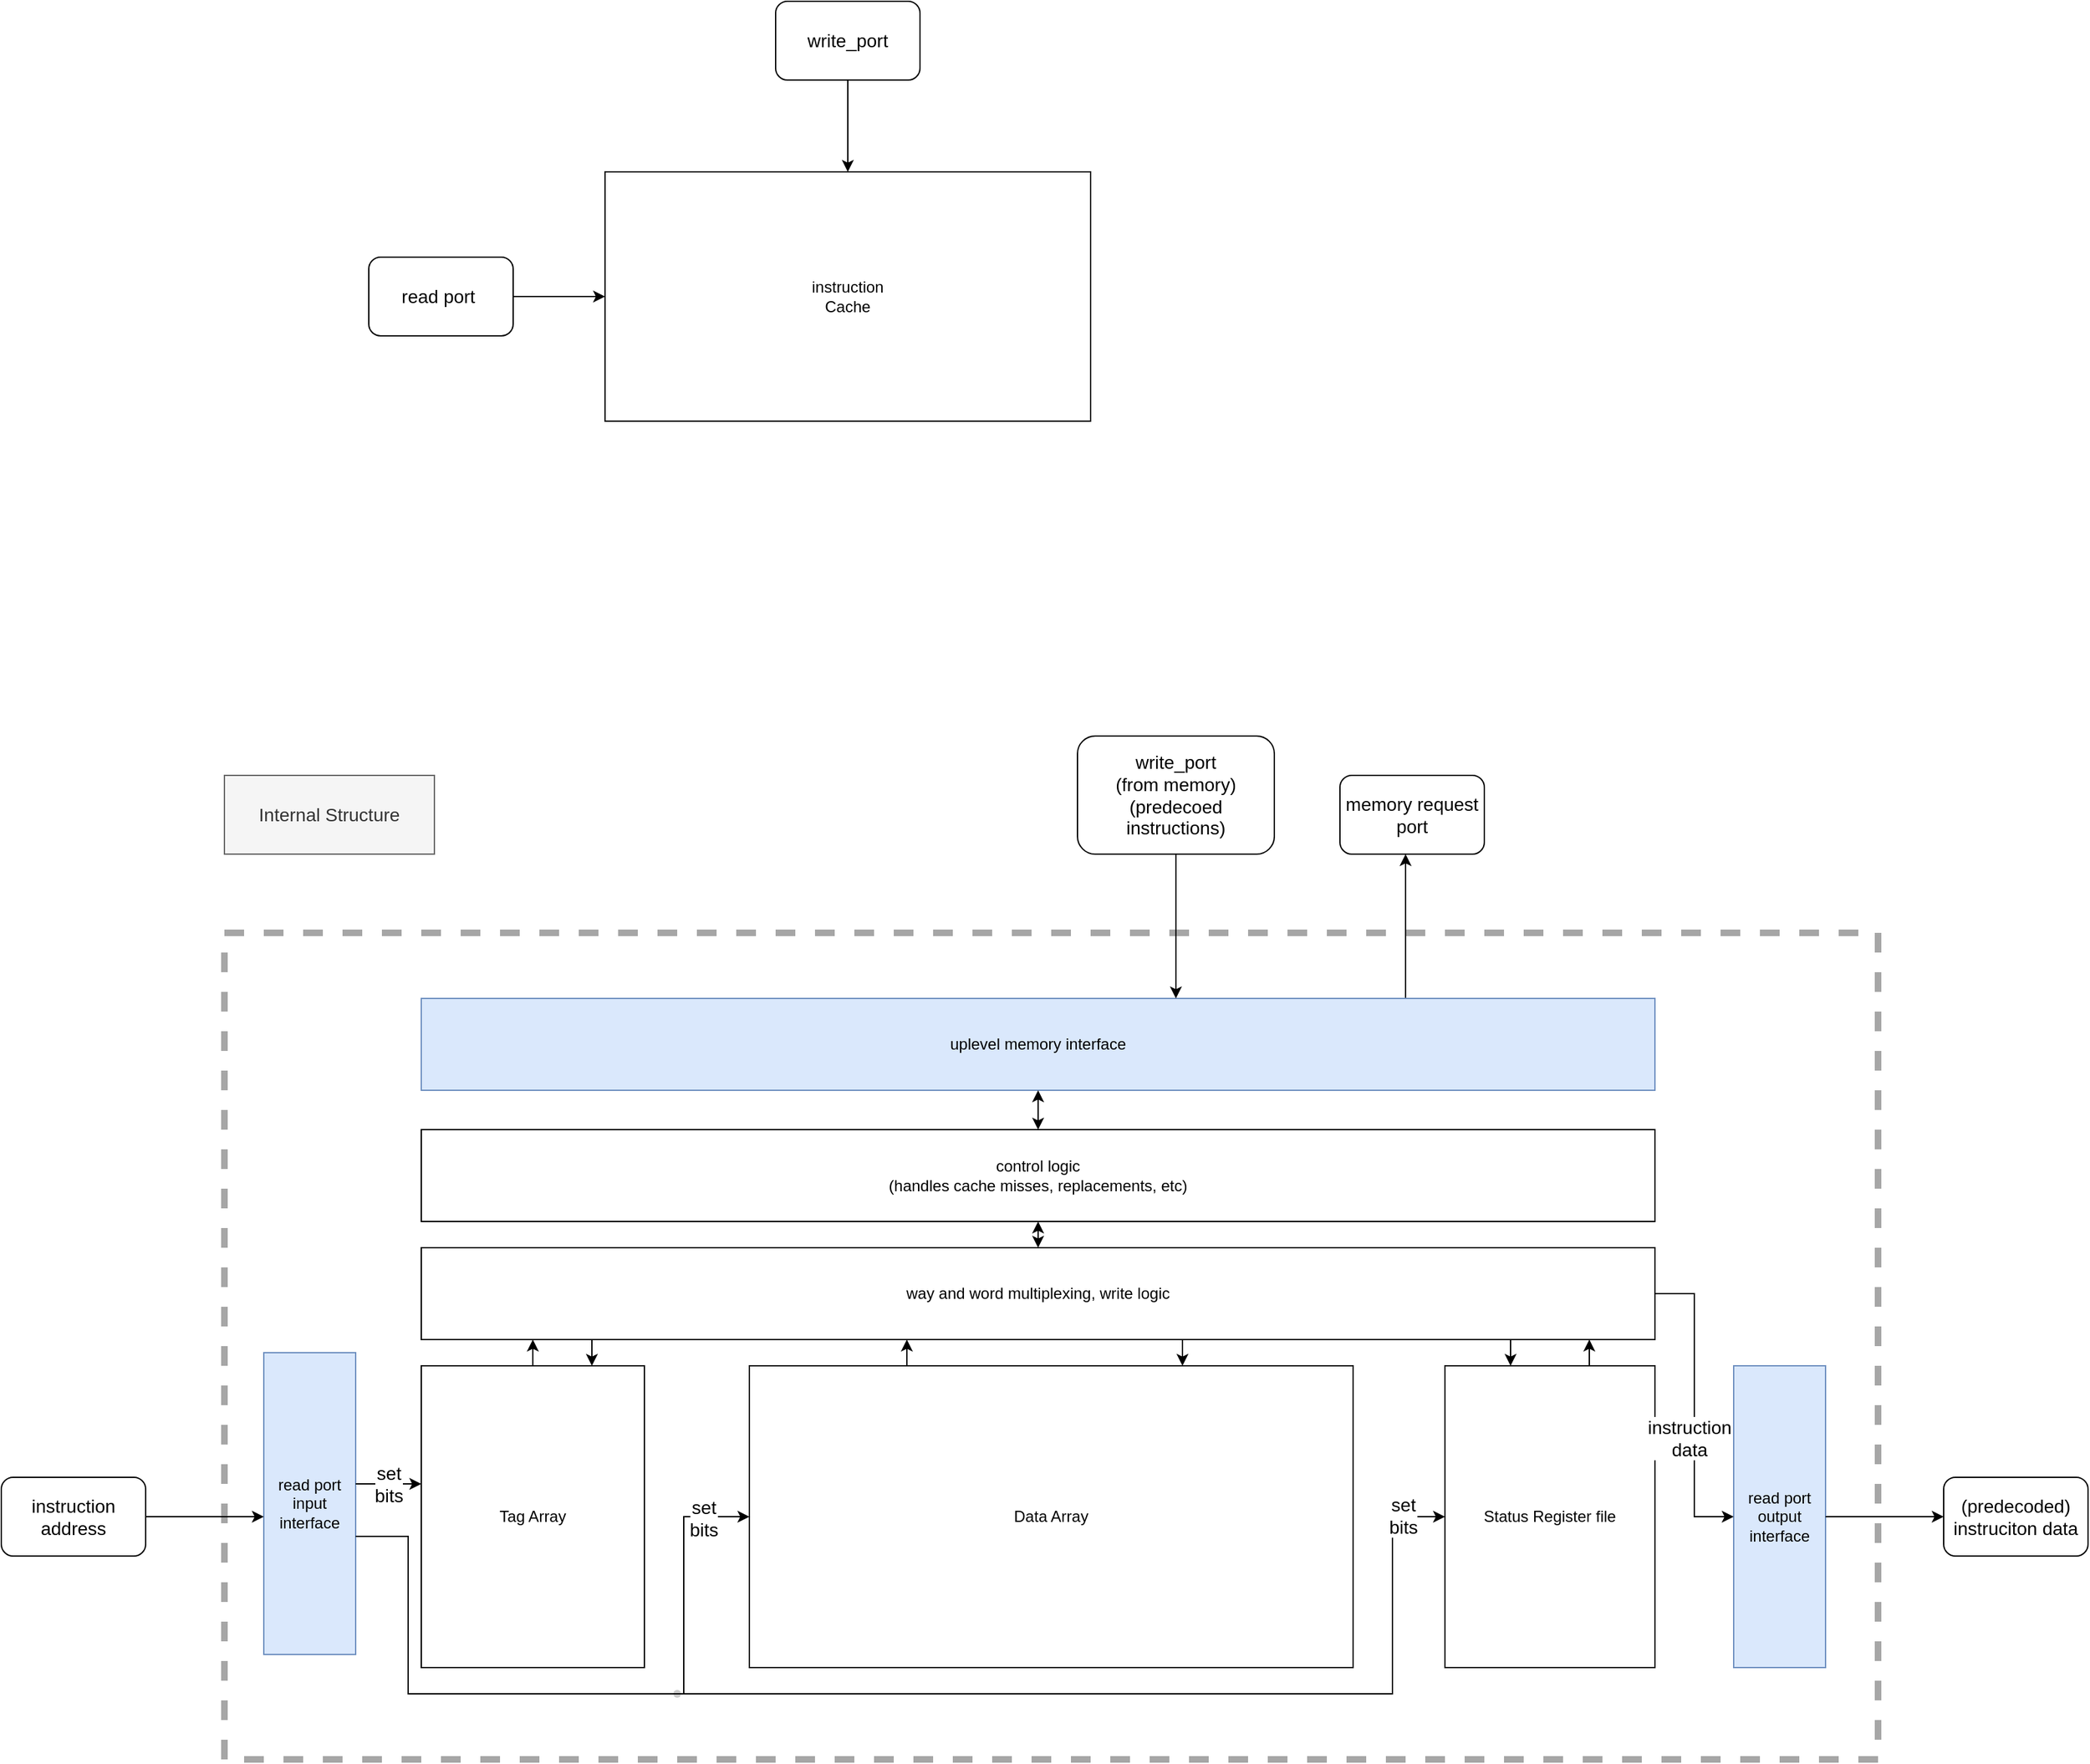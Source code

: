 <mxfile version="20.3.0" type="device"><diagram id="p-iPQqamaSTX_yFzceob" name="Page-1"><mxGraphModel dx="4260" dy="3295" grid="1" gridSize="10" guides="1" tooltips="1" connect="1" arrows="1" fold="1" page="1" pageScale="1" pageWidth="850" pageHeight="1100" math="0" shadow="0"><root><mxCell id="0"/><mxCell id="1" parent="0"/><mxCell id="edJe41Q7wSMMJWLN9a68-1" value="instruction &lt;br&gt;Cache" style="rounded=0;whiteSpace=wrap;html=1;" parent="1" vertex="1"><mxGeometry x="290" y="90" width="370" height="190" as="geometry"/></mxCell><mxCell id="edJe41Q7wSMMJWLN9a68-2" value="" style="endArrow=classic;html=1;rounded=0;edgeStyle=orthogonalEdgeStyle;" parent="1" source="edJe41Q7wSMMJWLN9a68-4" target="edJe41Q7wSMMJWLN9a68-1" edge="1"><mxGeometry width="50" height="50" relative="1" as="geometry"><mxPoint x="150" y="190" as="sourcePoint"/><mxPoint x="50" y="150" as="targetPoint"/><Array as="points"/></mxGeometry></mxCell><mxCell id="edJe41Q7wSMMJWLN9a68-4" value="read port&amp;nbsp;&lt;br&gt;" style="text;html=1;strokeColor=default;fillColor=none;align=center;verticalAlign=middle;whiteSpace=wrap;rounded=1;fontSize=14;" parent="1" vertex="1"><mxGeometry x="110" y="155" width="110" height="60" as="geometry"/></mxCell><mxCell id="edJe41Q7wSMMJWLN9a68-6" style="edgeStyle=orthogonalEdgeStyle;rounded=0;orthogonalLoop=1;jettySize=auto;html=1;fontSize=14;" parent="1" source="edJe41Q7wSMMJWLN9a68-5" target="edJe41Q7wSMMJWLN9a68-1" edge="1"><mxGeometry relative="1" as="geometry"/></mxCell><mxCell id="edJe41Q7wSMMJWLN9a68-5" value="write_port" style="text;html=1;strokeColor=default;fillColor=none;align=center;verticalAlign=middle;whiteSpace=wrap;rounded=1;fontSize=14;" parent="1" vertex="1"><mxGeometry x="420" y="-40" width="110" height="60" as="geometry"/></mxCell><mxCell id="edJe41Q7wSMMJWLN9a68-7" value="Internal Structure" style="text;html=1;strokeColor=#666666;fillColor=#f5f5f5;align=center;verticalAlign=middle;whiteSpace=wrap;rounded=0;fontSize=14;fontColor=#333333;" parent="1" vertex="1"><mxGeometry y="550" width="160" height="60" as="geometry"/></mxCell><mxCell id="edJe41Q7wSMMJWLN9a68-8" value="" style="rounded=0;whiteSpace=wrap;html=1;fillColor=none;dashed=1;strokeWidth=5;strokeColor=#A6A6A6;pointerEvents=0;" parent="1" vertex="1"><mxGeometry y="670" width="1260" height="630" as="geometry"/></mxCell><mxCell id="edJe41Q7wSMMJWLN9a68-9" value="Tag Array" style="rounded=0;whiteSpace=wrap;html=1;" parent="1" vertex="1"><mxGeometry x="150" y="1000" width="170" height="230" as="geometry"/></mxCell><mxCell id="edJe41Q7wSMMJWLN9a68-10" value="Data Array" style="rounded=0;whiteSpace=wrap;html=1;" parent="1" vertex="1"><mxGeometry x="400" y="1000" width="460" height="230" as="geometry"/></mxCell><mxCell id="edJe41Q7wSMMJWLN9a68-11" value="Status Register file" style="rounded=0;whiteSpace=wrap;html=1;" parent="1" vertex="1"><mxGeometry x="930" y="1000" width="160" height="230" as="geometry"/></mxCell><mxCell id="edJe41Q7wSMMJWLN9a68-12" value="way and word multiplexing, write logic" style="rounded=0;whiteSpace=wrap;html=1;" parent="1" vertex="1"><mxGeometry x="150" y="910" width="940" height="70" as="geometry"/></mxCell><mxCell id="edJe41Q7wSMMJWLN9a68-13" value="read port input interface" style="rounded=0;whiteSpace=wrap;html=1;fillColor=#dae8fc;strokeColor=#6c8ebf;" parent="1" vertex="1"><mxGeometry x="30" y="990" width="70" height="230" as="geometry"/></mxCell><mxCell id="edJe41Q7wSMMJWLN9a68-14" value="read port output interface" style="rounded=0;whiteSpace=wrap;html=1;fillColor=#dae8fc;strokeColor=#6c8ebf;" parent="1" vertex="1"><mxGeometry x="1150" y="1000" width="70" height="230" as="geometry"/></mxCell><mxCell id="edJe41Q7wSMMJWLN9a68-16" value="" style="endArrow=classic;html=1;rounded=0;fontSize=14;edgeStyle=orthogonalEdgeStyle;" parent="1" source="edJe41Q7wSMMJWLN9a68-17" target="edJe41Q7wSMMJWLN9a68-18" edge="1"><mxGeometry width="50" height="50" relative="1" as="geometry"><mxPoint x="850" y="670" as="sourcePoint"/><mxPoint x="900" y="720" as="targetPoint"/><Array as="points"><mxPoint x="900" y="660"/><mxPoint x="900" y="660"/></Array></mxGeometry></mxCell><mxCell id="edJe41Q7wSMMJWLN9a68-17" value="uplevel memory interface" style="rounded=0;whiteSpace=wrap;html=1;fillColor=#dae8fc;strokeColor=#6c8ebf;" parent="1" vertex="1"><mxGeometry x="150" y="720" width="940" height="70" as="geometry"/></mxCell><mxCell id="edJe41Q7wSMMJWLN9a68-18" value="memory request port" style="text;html=1;strokeColor=default;fillColor=none;align=center;verticalAlign=middle;whiteSpace=wrap;rounded=1;fontSize=14;" parent="1" vertex="1"><mxGeometry x="850" y="550" width="110" height="60" as="geometry"/></mxCell><mxCell id="edJe41Q7wSMMJWLN9a68-19" value="write_port&lt;br&gt;(from memory)&lt;br&gt;(predecoed instructions)" style="text;html=1;strokeColor=default;fillColor=none;align=center;verticalAlign=middle;whiteSpace=wrap;rounded=1;fontSize=14;" parent="1" vertex="1"><mxGeometry x="650" y="520" width="150" height="90" as="geometry"/></mxCell><mxCell id="edJe41Q7wSMMJWLN9a68-20" value="" style="endArrow=classic;html=1;rounded=0;fontSize=14;edgeStyle=orthogonalEdgeStyle;exitX=0.5;exitY=1;exitDx=0;exitDy=0;" parent="1" source="edJe41Q7wSMMJWLN9a68-19" target="edJe41Q7wSMMJWLN9a68-17" edge="1"><mxGeometry width="50" height="50" relative="1" as="geometry"><mxPoint x="750" y="730" as="sourcePoint"/><mxPoint x="925" y="720" as="targetPoint"/><Array as="points"><mxPoint x="725" y="740"/><mxPoint x="725" y="740"/></Array></mxGeometry></mxCell><mxCell id="edJe41Q7wSMMJWLN9a68-21" value="control logic&lt;br&gt;(handles cache misses, replacements, etc)" style="rounded=0;whiteSpace=wrap;html=1;" parent="1" vertex="1"><mxGeometry x="150" y="820" width="940" height="70" as="geometry"/></mxCell><mxCell id="edJe41Q7wSMMJWLN9a68-22" value="instruction address" style="text;html=1;strokeColor=default;fillColor=none;align=center;verticalAlign=middle;whiteSpace=wrap;rounded=1;fontSize=14;" parent="1" vertex="1"><mxGeometry x="-170" y="1085" width="110" height="60" as="geometry"/></mxCell><mxCell id="edJe41Q7wSMMJWLN9a68-23" value="" style="endArrow=classic;html=1;rounded=0;fontSize=14;edgeStyle=orthogonalEdgeStyle;" parent="1" source="edJe41Q7wSMMJWLN9a68-22" target="edJe41Q7wSMMJWLN9a68-13" edge="1"><mxGeometry width="50" height="50" relative="1" as="geometry"><mxPoint x="520" y="960" as="sourcePoint"/><mxPoint x="570" y="910" as="targetPoint"/><Array as="points"><mxPoint y="1115"/><mxPoint y="1115"/></Array></mxGeometry></mxCell><mxCell id="edJe41Q7wSMMJWLN9a68-24" value="" style="endArrow=classic;html=1;rounded=0;fontSize=14;edgeStyle=orthogonalEdgeStyle;" parent="1" source="edJe41Q7wSMMJWLN9a68-14" target="edJe41Q7wSMMJWLN9a68-25" edge="1"><mxGeometry width="50" height="50" relative="1" as="geometry"><mxPoint x="1380" y="900" as="sourcePoint"/><mxPoint x="1330" y="1110" as="targetPoint"/><Array as="points"/></mxGeometry></mxCell><mxCell id="edJe41Q7wSMMJWLN9a68-25" value="(predecoded) instruciton data" style="text;html=1;strokeColor=default;fillColor=none;align=center;verticalAlign=middle;whiteSpace=wrap;rounded=1;fontSize=14;" parent="1" vertex="1"><mxGeometry x="1310" y="1085" width="110" height="60" as="geometry"/></mxCell><mxCell id="edJe41Q7wSMMJWLN9a68-26" value="" style="endArrow=classic;html=1;rounded=0;fontSize=14;edgeStyle=orthogonalEdgeStyle;" parent="1" source="edJe41Q7wSMMJWLN9a68-13" target="edJe41Q7wSMMJWLN9a68-9" edge="1"><mxGeometry width="50" height="50" relative="1" as="geometry"><mxPoint x="-280" y="1000" as="sourcePoint"/><mxPoint x="-230" y="950" as="targetPoint"/><Array as="points"><mxPoint x="110" y="1090"/><mxPoint x="110" y="1090"/></Array></mxGeometry></mxCell><mxCell id="edJe41Q7wSMMJWLN9a68-27" value="set&lt;br&gt;bits" style="edgeLabel;html=1;align=center;verticalAlign=middle;resizable=0;points=[];fontSize=14;" parent="edJe41Q7wSMMJWLN9a68-26" vertex="1" connectable="0"><mxGeometry x="-0.28" relative="1" as="geometry"><mxPoint x="7" as="offset"/></mxGeometry></mxCell><mxCell id="edJe41Q7wSMMJWLN9a68-28" value="" style="endArrow=classic;html=1;rounded=0;fontSize=14;edgeStyle=orthogonalEdgeStyle;" parent="1" source="edJe41Q7wSMMJWLN9a68-9" target="edJe41Q7wSMMJWLN9a68-12" edge="1"><mxGeometry width="50" height="50" relative="1" as="geometry"><mxPoint x="100" y="1170" as="sourcePoint"/><mxPoint x="150" y="1120" as="targetPoint"/><Array as="points"><mxPoint x="235" y="1000"/><mxPoint x="235" y="1000"/></Array></mxGeometry></mxCell><mxCell id="edJe41Q7wSMMJWLN9a68-30" value="" style="endArrow=classic;html=1;rounded=0;fontSize=14;edgeStyle=orthogonalEdgeStyle;startArrow=none;" parent="1" source="edJe41Q7wSMMJWLN9a68-32" target="edJe41Q7wSMMJWLN9a68-10" edge="1"><mxGeometry width="50" height="50" relative="1" as="geometry"><mxPoint x="110" y="1100.0" as="sourcePoint"/><mxPoint x="160" y="1100.0" as="targetPoint"/><Array as="points"><mxPoint x="350" y="1250"/><mxPoint x="350" y="1115"/></Array></mxGeometry></mxCell><mxCell id="edJe41Q7wSMMJWLN9a68-32" value="" style="shape=waypoint;sketch=0;fillStyle=solid;size=6;pointerEvents=1;points=[];fillColor=none;resizable=0;rotatable=0;perimeter=centerPerimeter;snapToPoint=1;strokeColor=#CCCCCC;strokeWidth=1;rounded=1;dashed=1;fontSize=14;" parent="1" vertex="1"><mxGeometry x="325" y="1230" width="40" height="40" as="geometry"/></mxCell><mxCell id="edJe41Q7wSMMJWLN9a68-33" value="" style="endArrow=none;html=1;rounded=0;fontSize=14;edgeStyle=orthogonalEdgeStyle;" parent="1" source="edJe41Q7wSMMJWLN9a68-13" target="edJe41Q7wSMMJWLN9a68-32" edge="1"><mxGeometry width="50" height="50" relative="1" as="geometry"><mxPoint x="100" y="1130.043" as="sourcePoint"/><mxPoint x="400" y="1115" as="targetPoint"/><Array as="points"><mxPoint x="140" y="1130"/><mxPoint x="140" y="1250"/></Array></mxGeometry></mxCell><mxCell id="edJe41Q7wSMMJWLN9a68-34" value="set&lt;br&gt;bits" style="edgeLabel;html=1;align=center;verticalAlign=middle;resizable=0;points=[];fontSize=14;" parent="edJe41Q7wSMMJWLN9a68-33" vertex="1" connectable="0"><mxGeometry x="-0.28" relative="1" as="geometry"><mxPoint x="225" y="-106" as="offset"/></mxGeometry></mxCell><mxCell id="edJe41Q7wSMMJWLN9a68-35" value="" style="endArrow=classic;html=1;rounded=0;fontSize=14;edgeStyle=orthogonalEdgeStyle;" parent="1" source="edJe41Q7wSMMJWLN9a68-32" target="edJe41Q7wSMMJWLN9a68-11" edge="1"><mxGeometry width="50" height="50" relative="1" as="geometry"><mxPoint x="370" y="1270" as="sourcePoint"/><mxPoint x="420" y="1220" as="targetPoint"/><Array as="points"><mxPoint x="890" y="1250"/><mxPoint x="890" y="1115"/></Array></mxGeometry></mxCell><mxCell id="edJe41Q7wSMMJWLN9a68-36" value="set&lt;br&gt;bits" style="edgeLabel;html=1;align=center;verticalAlign=middle;resizable=0;points=[];fontSize=14;" parent="edJe41Q7wSMMJWLN9a68-35" vertex="1" connectable="0"><mxGeometry x="0.91" y="1" relative="1" as="geometry"><mxPoint as="offset"/></mxGeometry></mxCell><mxCell id="edJe41Q7wSMMJWLN9a68-37" value="" style="endArrow=classic;html=1;rounded=0;fontSize=14;edgeStyle=orthogonalEdgeStyle;" parent="1" source="edJe41Q7wSMMJWLN9a68-12" target="edJe41Q7wSMMJWLN9a68-14" edge="1"><mxGeometry width="50" height="50" relative="1" as="geometry"><mxPoint x="1320" y="530" as="sourcePoint"/><mxPoint x="1370" y="480" as="targetPoint"/><Array as="points"><mxPoint x="1120" y="945"/><mxPoint x="1120" y="1115"/></Array></mxGeometry></mxCell><mxCell id="edJe41Q7wSMMJWLN9a68-47" value="instruction&lt;br&gt;data" style="edgeLabel;html=1;align=center;verticalAlign=middle;resizable=0;points=[];fontSize=14;" parent="edJe41Q7wSMMJWLN9a68-37" vertex="1" connectable="0"><mxGeometry x="0.217" y="-4" relative="1" as="geometry"><mxPoint as="offset"/></mxGeometry></mxCell><mxCell id="edJe41Q7wSMMJWLN9a68-38" value="" style="endArrow=classic;html=1;rounded=0;fontSize=14;edgeStyle=orthogonalEdgeStyle;" parent="1" source="edJe41Q7wSMMJWLN9a68-10" target="edJe41Q7wSMMJWLN9a68-12" edge="1"><mxGeometry width="50" height="50" relative="1" as="geometry"><mxPoint x="1150" y="650" as="sourcePoint"/><mxPoint x="1200" y="600" as="targetPoint"/><Array as="points"><mxPoint x="520" y="990"/><mxPoint x="520" y="990"/></Array></mxGeometry></mxCell><mxCell id="edJe41Q7wSMMJWLN9a68-39" value="" style="endArrow=classic;html=1;rounded=0;fontSize=14;edgeStyle=orthogonalEdgeStyle;" parent="1" source="edJe41Q7wSMMJWLN9a68-11" target="edJe41Q7wSMMJWLN9a68-12" edge="1"><mxGeometry width="50" height="50" relative="1" as="geometry"><mxPoint x="1150" y="610" as="sourcePoint"/><mxPoint x="1200" y="560" as="targetPoint"/><Array as="points"><mxPoint x="1040" y="990"/><mxPoint x="1040" y="990"/></Array></mxGeometry></mxCell><mxCell id="edJe41Q7wSMMJWLN9a68-40" value="" style="endArrow=classic;html=1;rounded=0;fontSize=14;startArrow=classic;startFill=1;" parent="1" source="edJe41Q7wSMMJWLN9a68-21" target="edJe41Q7wSMMJWLN9a68-17" edge="1"><mxGeometry width="50" height="50" relative="1" as="geometry"><mxPoint x="1120" y="780" as="sourcePoint"/><mxPoint x="1170" y="730" as="targetPoint"/></mxGeometry></mxCell><mxCell id="edJe41Q7wSMMJWLN9a68-42" value="" style="endArrow=classic;html=1;rounded=0;fontSize=14;startArrow=classic;startFill=1;" parent="1" source="edJe41Q7wSMMJWLN9a68-12" target="edJe41Q7wSMMJWLN9a68-21" edge="1"><mxGeometry width="50" height="50" relative="1" as="geometry"><mxPoint x="630" y="830" as="sourcePoint"/><mxPoint x="630" y="800" as="targetPoint"/></mxGeometry></mxCell><mxCell id="edJe41Q7wSMMJWLN9a68-43" value="" style="endArrow=classic;html=1;rounded=0;fontSize=14;edgeStyle=orthogonalEdgeStyle;" parent="1" source="edJe41Q7wSMMJWLN9a68-12" target="edJe41Q7wSMMJWLN9a68-9" edge="1"><mxGeometry width="50" height="50" relative="1" as="geometry"><mxPoint x="80" y="940" as="sourcePoint"/><mxPoint x="130" y="890" as="targetPoint"/><Array as="points"><mxPoint x="280" y="990"/><mxPoint x="280" y="990"/></Array></mxGeometry></mxCell><mxCell id="edJe41Q7wSMMJWLN9a68-44" value="" style="endArrow=classic;html=1;rounded=0;fontSize=14;edgeStyle=orthogonalEdgeStyle;" parent="1" source="edJe41Q7wSMMJWLN9a68-12" target="edJe41Q7wSMMJWLN9a68-10" edge="1"><mxGeometry width="50" height="50" relative="1" as="geometry"><mxPoint x="290" y="990" as="sourcePoint"/><mxPoint x="290" y="1010" as="targetPoint"/><Array as="points"><mxPoint x="730" y="990"/><mxPoint x="730" y="990"/></Array></mxGeometry></mxCell><mxCell id="edJe41Q7wSMMJWLN9a68-45" value="" style="endArrow=classic;html=1;rounded=0;fontSize=14;edgeStyle=orthogonalEdgeStyle;" parent="1" source="edJe41Q7wSMMJWLN9a68-12" target="edJe41Q7wSMMJWLN9a68-11" edge="1"><mxGeometry width="50" height="50" relative="1" as="geometry"><mxPoint x="680" y="990" as="sourcePoint"/><mxPoint x="680" y="1010" as="targetPoint"/><Array as="points"><mxPoint x="980" y="990"/><mxPoint x="980" y="990"/></Array></mxGeometry></mxCell></root></mxGraphModel></diagram></mxfile>
